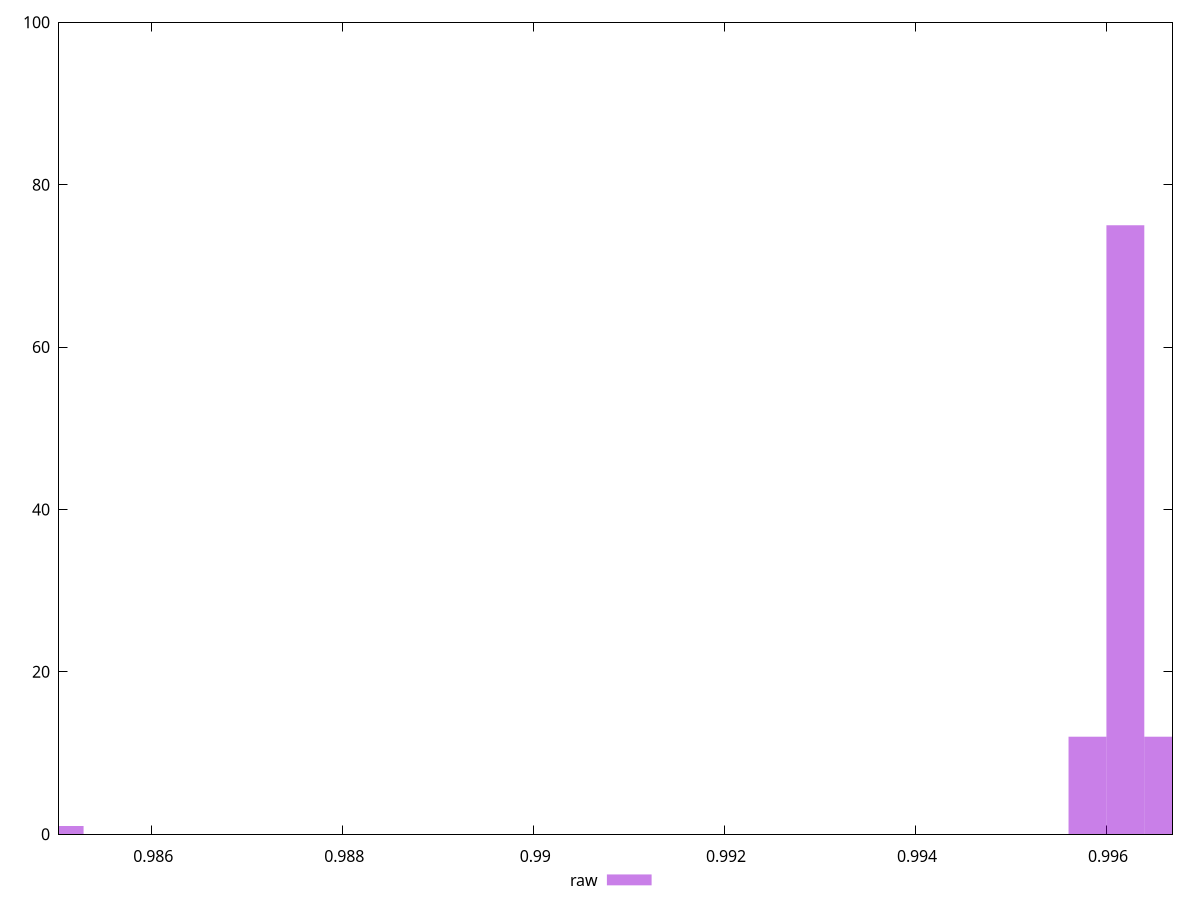 reset

$raw <<EOF
0.985093410583696 1
0.9958052599939899 12
0.9962019951573342 75
0.9965987303206785 12
EOF

set key outside below
set boxwidth 0.0003967351633442191
set xrange [0.9850343966432875:0.9966956724105303]
set yrange [0:100]
set trange [0:100]
set style fill transparent solid 0.5 noborder
set terminal svg size 640, 490 enhanced background rgb 'white'
set output "reports/report_00030_2021-02-24T20-42-31.540Z/meta/pScore/samples/agenda/raw/histogram.svg"

plot $raw title "raw" with boxes

reset
